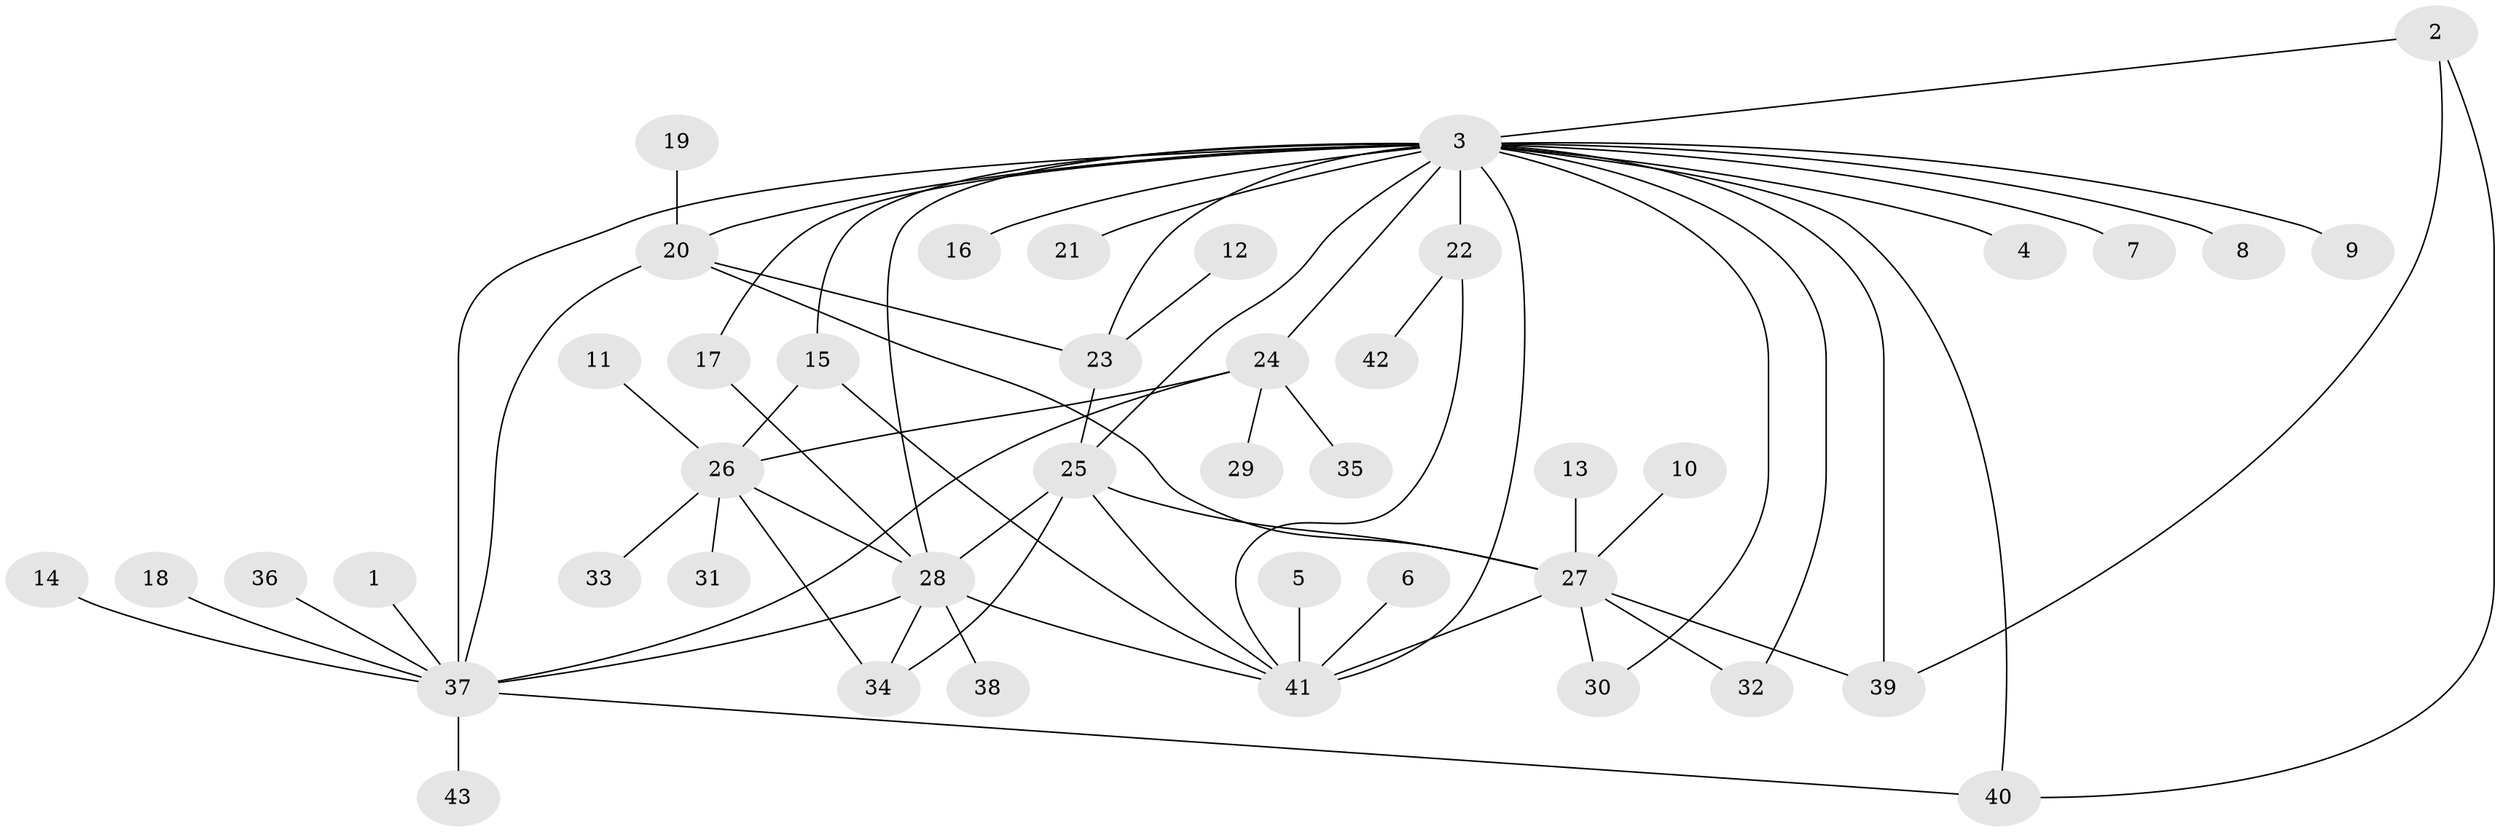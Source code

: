 // original degree distribution, {13: 0.011764705882352941, 8: 0.011764705882352941, 10: 0.023529411764705882, 7: 0.011764705882352941, 1: 0.47058823529411764, 2: 0.21176470588235294, 3: 0.10588235294117647, 5: 0.047058823529411764, 4: 0.058823529411764705, 11: 0.03529411764705882, 6: 0.011764705882352941}
// Generated by graph-tools (version 1.1) at 2025/25/03/09/25 03:25:56]
// undirected, 43 vertices, 65 edges
graph export_dot {
graph [start="1"]
  node [color=gray90,style=filled];
  1;
  2;
  3;
  4;
  5;
  6;
  7;
  8;
  9;
  10;
  11;
  12;
  13;
  14;
  15;
  16;
  17;
  18;
  19;
  20;
  21;
  22;
  23;
  24;
  25;
  26;
  27;
  28;
  29;
  30;
  31;
  32;
  33;
  34;
  35;
  36;
  37;
  38;
  39;
  40;
  41;
  42;
  43;
  1 -- 37 [weight=1.0];
  2 -- 3 [weight=1.0];
  2 -- 39 [weight=1.0];
  2 -- 40 [weight=1.0];
  3 -- 4 [weight=1.0];
  3 -- 7 [weight=1.0];
  3 -- 8 [weight=1.0];
  3 -- 9 [weight=1.0];
  3 -- 15 [weight=1.0];
  3 -- 16 [weight=1.0];
  3 -- 17 [weight=1.0];
  3 -- 20 [weight=1.0];
  3 -- 21 [weight=1.0];
  3 -- 22 [weight=1.0];
  3 -- 23 [weight=2.0];
  3 -- 24 [weight=1.0];
  3 -- 25 [weight=1.0];
  3 -- 28 [weight=1.0];
  3 -- 30 [weight=1.0];
  3 -- 32 [weight=1.0];
  3 -- 37 [weight=1.0];
  3 -- 39 [weight=1.0];
  3 -- 40 [weight=2.0];
  3 -- 41 [weight=1.0];
  5 -- 41 [weight=1.0];
  6 -- 41 [weight=1.0];
  10 -- 27 [weight=1.0];
  11 -- 26 [weight=1.0];
  12 -- 23 [weight=1.0];
  13 -- 27 [weight=1.0];
  14 -- 37 [weight=1.0];
  15 -- 26 [weight=1.0];
  15 -- 41 [weight=1.0];
  17 -- 28 [weight=1.0];
  18 -- 37 [weight=1.0];
  19 -- 20 [weight=1.0];
  20 -- 23 [weight=1.0];
  20 -- 27 [weight=1.0];
  20 -- 37 [weight=1.0];
  22 -- 41 [weight=1.0];
  22 -- 42 [weight=1.0];
  23 -- 25 [weight=1.0];
  24 -- 26 [weight=1.0];
  24 -- 29 [weight=1.0];
  24 -- 35 [weight=1.0];
  24 -- 37 [weight=1.0];
  25 -- 27 [weight=2.0];
  25 -- 28 [weight=1.0];
  25 -- 34 [weight=1.0];
  25 -- 41 [weight=1.0];
  26 -- 28 [weight=3.0];
  26 -- 31 [weight=1.0];
  26 -- 33 [weight=1.0];
  26 -- 34 [weight=1.0];
  27 -- 30 [weight=1.0];
  27 -- 32 [weight=1.0];
  27 -- 39 [weight=1.0];
  27 -- 41 [weight=2.0];
  28 -- 34 [weight=1.0];
  28 -- 37 [weight=1.0];
  28 -- 38 [weight=1.0];
  28 -- 41 [weight=1.0];
  36 -- 37 [weight=1.0];
  37 -- 40 [weight=1.0];
  37 -- 43 [weight=1.0];
}
